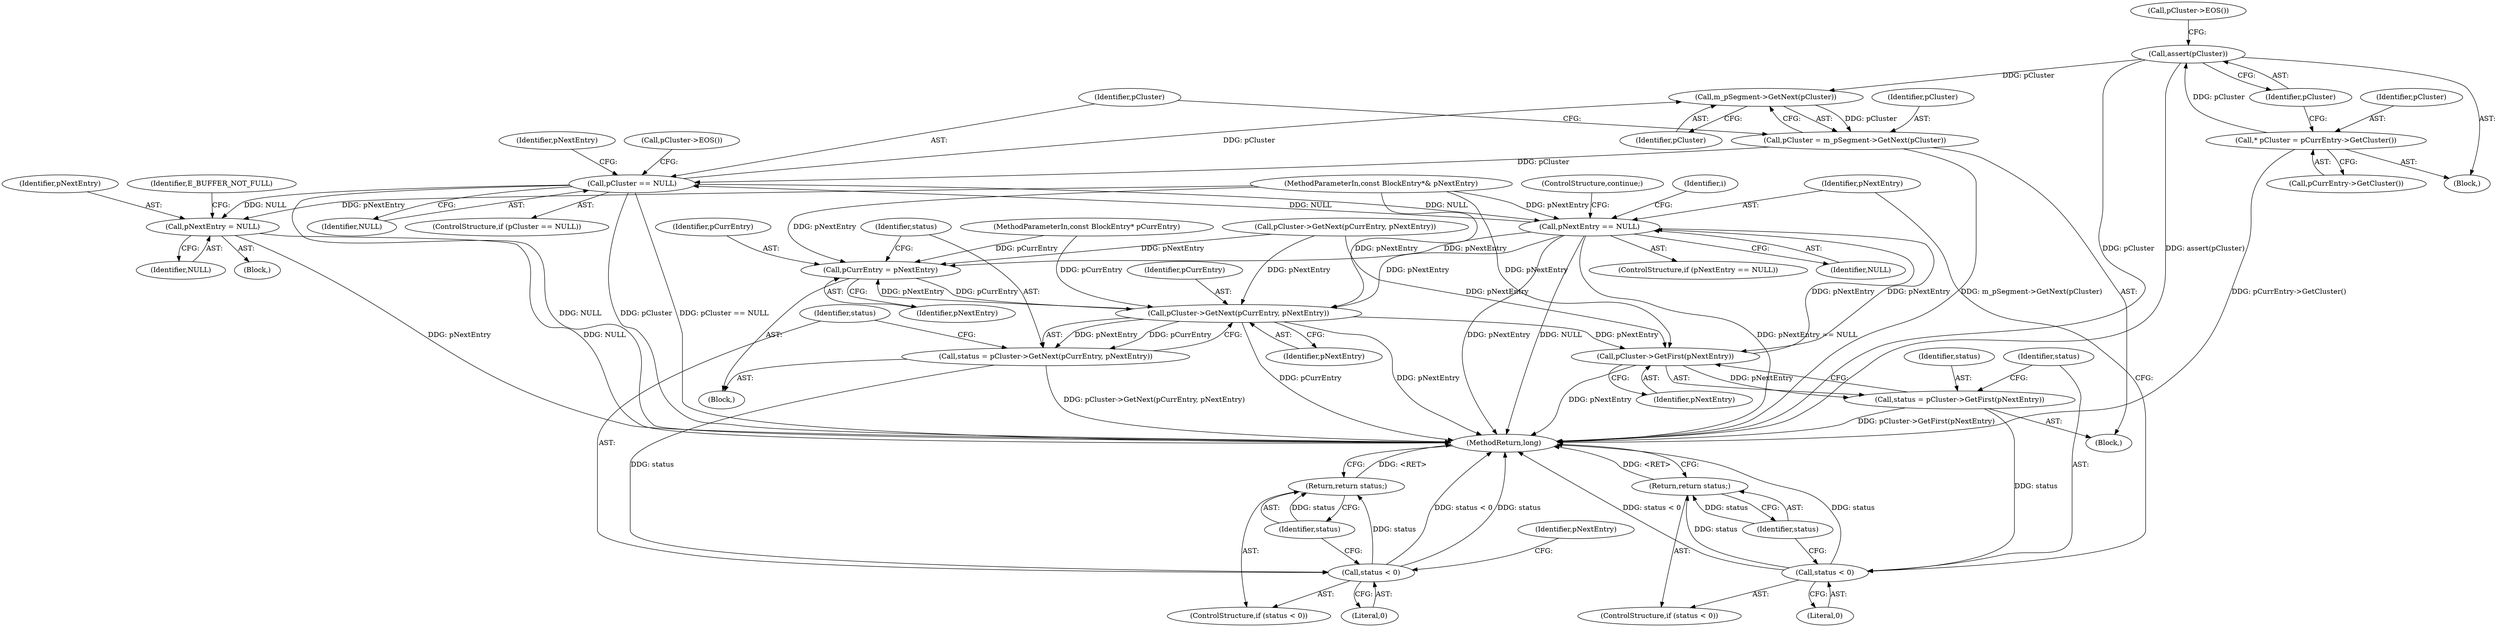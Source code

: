 digraph "1_Android_04839626ed859623901ebd3a5fd483982186b59d_106@API" {
"1000143" [label="(Call,assert(pCluster))"];
"1000140" [label="(Call,* pCluster = pCurrEntry->GetCluster())"];
"1000198" [label="(Call,m_pSegment->GetNext(pCluster))"];
"1000196" [label="(Call,pCluster = m_pSegment->GetNext(pCluster))"];
"1000201" [label="(Call,pCluster == NULL)"];
"1000223" [label="(Call,pNextEntry = NULL)"];
"1000239" [label="(Call,pNextEntry == NULL)"];
"1000182" [label="(Call,pCurrEntry = pNextEntry)"];
"1000187" [label="(Call,pCluster->GetNext(pCurrEntry, pNextEntry))"];
"1000185" [label="(Call,status = pCluster->GetNext(pCurrEntry, pNextEntry))"];
"1000191" [label="(Call,status < 0)"];
"1000194" [label="(Return,return status;)"];
"1000230" [label="(Call,pCluster->GetFirst(pNextEntry))"];
"1000228" [label="(Call,status = pCluster->GetFirst(pNextEntry))"];
"1000233" [label="(Call,status < 0)"];
"1000236" [label="(Return,return status;)"];
"1000223" [label="(Call,pNextEntry = NULL)"];
"1000212" [label="(Block,)"];
"1000230" [label="(Call,pCluster->GetFirst(pNextEntry))"];
"1000167" [label="(Identifier,pNextEntry)"];
"1000224" [label="(Identifier,pNextEntry)"];
"1000236" [label="(Return,return status;)"];
"1000229" [label="(Identifier,status)"];
"1000186" [label="(Identifier,status)"];
"1000108" [label="(MethodParameterIn,const BlockEntry* pCurrEntry)"];
"1000234" [label="(Identifier,status)"];
"1000196" [label="(Call,pCluster = m_pSegment->GetNext(pCluster))"];
"1000188" [label="(Identifier,pCurrEntry)"];
"1000183" [label="(Identifier,pCurrEntry)"];
"1000200" [label="(ControlStructure,if (pCluster == NULL))"];
"1000211" [label="(Call,pCluster->EOS())"];
"1000193" [label="(Literal,0)"];
"1000189" [label="(Identifier,pNextEntry)"];
"1000187" [label="(Call,pCluster->GetNext(pCurrEntry, pNextEntry))"];
"1000182" [label="(Call,pCurrEntry = pNextEntry)"];
"1000225" [label="(Identifier,NULL)"];
"1000185" [label="(Call,status = pCluster->GetNext(pCurrEntry, pNextEntry))"];
"1000168" [label="(Block,)"];
"1000228" [label="(Call,status = pCluster->GetFirst(pNextEntry))"];
"1000206" [label="(Identifier,pNextEntry)"];
"1000142" [label="(Call,pCurrEntry->GetCluster())"];
"1000191" [label="(Call,status < 0)"];
"1000233" [label="(Call,status < 0)"];
"1000110" [label="(Block,)"];
"1000202" [label="(Identifier,pCluster)"];
"1000203" [label="(Identifier,NULL)"];
"1000238" [label="(ControlStructure,if (pNextEntry == NULL))"];
"1000151" [label="(Call,pCluster->GetNext(pCurrEntry, pNextEntry))"];
"1000240" [label="(Identifier,pNextEntry)"];
"1000192" [label="(Identifier,status)"];
"1000235" [label="(Literal,0)"];
"1000144" [label="(Identifier,pCluster)"];
"1000199" [label="(Identifier,pCluster)"];
"1000242" [label="(ControlStructure,continue;)"];
"1000143" [label="(Call,assert(pCluster))"];
"1000244" [label="(Identifier,i)"];
"1000197" [label="(Identifier,pCluster)"];
"1000184" [label="(Identifier,pNextEntry)"];
"1000147" [label="(Call,pCluster->EOS())"];
"1000190" [label="(ControlStructure,if (status < 0))"];
"1000232" [label="(ControlStructure,if (status < 0))"];
"1000227" [label="(Identifier,E_BUFFER_NOT_FULL)"];
"1000241" [label="(Identifier,NULL)"];
"1000255" [label="(MethodReturn,long)"];
"1000195" [label="(Identifier,status)"];
"1000237" [label="(Identifier,status)"];
"1000198" [label="(Call,m_pSegment->GetNext(pCluster))"];
"1000109" [label="(MethodParameterIn,const BlockEntry*& pNextEntry)"];
"1000165" [label="(Block,)"];
"1000231" [label="(Identifier,pNextEntry)"];
"1000239" [label="(Call,pNextEntry == NULL)"];
"1000201" [label="(Call,pCluster == NULL)"];
"1000194" [label="(Return,return status;)"];
"1000141" [label="(Identifier,pCluster)"];
"1000140" [label="(Call,* pCluster = pCurrEntry->GetCluster())"];
"1000143" -> "1000110"  [label="AST: "];
"1000143" -> "1000144"  [label="CFG: "];
"1000144" -> "1000143"  [label="AST: "];
"1000147" -> "1000143"  [label="CFG: "];
"1000143" -> "1000255"  [label="DDG: pCluster"];
"1000143" -> "1000255"  [label="DDG: assert(pCluster)"];
"1000140" -> "1000143"  [label="DDG: pCluster"];
"1000143" -> "1000198"  [label="DDG: pCluster"];
"1000140" -> "1000110"  [label="AST: "];
"1000140" -> "1000142"  [label="CFG: "];
"1000141" -> "1000140"  [label="AST: "];
"1000142" -> "1000140"  [label="AST: "];
"1000144" -> "1000140"  [label="CFG: "];
"1000140" -> "1000255"  [label="DDG: pCurrEntry->GetCluster()"];
"1000198" -> "1000196"  [label="AST: "];
"1000198" -> "1000199"  [label="CFG: "];
"1000199" -> "1000198"  [label="AST: "];
"1000196" -> "1000198"  [label="CFG: "];
"1000198" -> "1000196"  [label="DDG: pCluster"];
"1000201" -> "1000198"  [label="DDG: pCluster"];
"1000196" -> "1000165"  [label="AST: "];
"1000197" -> "1000196"  [label="AST: "];
"1000202" -> "1000196"  [label="CFG: "];
"1000196" -> "1000255"  [label="DDG: m_pSegment->GetNext(pCluster)"];
"1000196" -> "1000201"  [label="DDG: pCluster"];
"1000201" -> "1000200"  [label="AST: "];
"1000201" -> "1000203"  [label="CFG: "];
"1000202" -> "1000201"  [label="AST: "];
"1000203" -> "1000201"  [label="AST: "];
"1000206" -> "1000201"  [label="CFG: "];
"1000211" -> "1000201"  [label="CFG: "];
"1000201" -> "1000255"  [label="DDG: pCluster == NULL"];
"1000201" -> "1000255"  [label="DDG: NULL"];
"1000201" -> "1000255"  [label="DDG: pCluster"];
"1000239" -> "1000201"  [label="DDG: NULL"];
"1000201" -> "1000223"  [label="DDG: NULL"];
"1000201" -> "1000239"  [label="DDG: NULL"];
"1000223" -> "1000212"  [label="AST: "];
"1000223" -> "1000225"  [label="CFG: "];
"1000224" -> "1000223"  [label="AST: "];
"1000225" -> "1000223"  [label="AST: "];
"1000227" -> "1000223"  [label="CFG: "];
"1000223" -> "1000255"  [label="DDG: NULL"];
"1000223" -> "1000255"  [label="DDG: pNextEntry"];
"1000109" -> "1000223"  [label="DDG: pNextEntry"];
"1000239" -> "1000238"  [label="AST: "];
"1000239" -> "1000241"  [label="CFG: "];
"1000240" -> "1000239"  [label="AST: "];
"1000241" -> "1000239"  [label="AST: "];
"1000242" -> "1000239"  [label="CFG: "];
"1000244" -> "1000239"  [label="CFG: "];
"1000239" -> "1000255"  [label="DDG: pNextEntry == NULL"];
"1000239" -> "1000255"  [label="DDG: pNextEntry"];
"1000239" -> "1000255"  [label="DDG: NULL"];
"1000239" -> "1000182"  [label="DDG: pNextEntry"];
"1000239" -> "1000187"  [label="DDG: pNextEntry"];
"1000239" -> "1000230"  [label="DDG: pNextEntry"];
"1000230" -> "1000239"  [label="DDG: pNextEntry"];
"1000109" -> "1000239"  [label="DDG: pNextEntry"];
"1000182" -> "1000168"  [label="AST: "];
"1000182" -> "1000184"  [label="CFG: "];
"1000183" -> "1000182"  [label="AST: "];
"1000184" -> "1000182"  [label="AST: "];
"1000186" -> "1000182"  [label="CFG: "];
"1000151" -> "1000182"  [label="DDG: pNextEntry"];
"1000187" -> "1000182"  [label="DDG: pNextEntry"];
"1000109" -> "1000182"  [label="DDG: pNextEntry"];
"1000108" -> "1000182"  [label="DDG: pCurrEntry"];
"1000182" -> "1000187"  [label="DDG: pCurrEntry"];
"1000187" -> "1000185"  [label="AST: "];
"1000187" -> "1000189"  [label="CFG: "];
"1000188" -> "1000187"  [label="AST: "];
"1000189" -> "1000187"  [label="AST: "];
"1000185" -> "1000187"  [label="CFG: "];
"1000187" -> "1000255"  [label="DDG: pCurrEntry"];
"1000187" -> "1000255"  [label="DDG: pNextEntry"];
"1000187" -> "1000185"  [label="DDG: pCurrEntry"];
"1000187" -> "1000185"  [label="DDG: pNextEntry"];
"1000108" -> "1000187"  [label="DDG: pCurrEntry"];
"1000109" -> "1000187"  [label="DDG: pNextEntry"];
"1000151" -> "1000187"  [label="DDG: pNextEntry"];
"1000187" -> "1000230"  [label="DDG: pNextEntry"];
"1000185" -> "1000168"  [label="AST: "];
"1000186" -> "1000185"  [label="AST: "];
"1000192" -> "1000185"  [label="CFG: "];
"1000185" -> "1000255"  [label="DDG: pCluster->GetNext(pCurrEntry, pNextEntry)"];
"1000185" -> "1000191"  [label="DDG: status"];
"1000191" -> "1000190"  [label="AST: "];
"1000191" -> "1000193"  [label="CFG: "];
"1000192" -> "1000191"  [label="AST: "];
"1000193" -> "1000191"  [label="AST: "];
"1000167" -> "1000191"  [label="CFG: "];
"1000195" -> "1000191"  [label="CFG: "];
"1000191" -> "1000255"  [label="DDG: status < 0"];
"1000191" -> "1000255"  [label="DDG: status"];
"1000191" -> "1000194"  [label="DDG: status"];
"1000194" -> "1000190"  [label="AST: "];
"1000194" -> "1000195"  [label="CFG: "];
"1000195" -> "1000194"  [label="AST: "];
"1000255" -> "1000194"  [label="CFG: "];
"1000194" -> "1000255"  [label="DDG: <RET>"];
"1000195" -> "1000194"  [label="DDG: status"];
"1000230" -> "1000228"  [label="AST: "];
"1000230" -> "1000231"  [label="CFG: "];
"1000231" -> "1000230"  [label="AST: "];
"1000228" -> "1000230"  [label="CFG: "];
"1000230" -> "1000255"  [label="DDG: pNextEntry"];
"1000230" -> "1000228"  [label="DDG: pNextEntry"];
"1000151" -> "1000230"  [label="DDG: pNextEntry"];
"1000109" -> "1000230"  [label="DDG: pNextEntry"];
"1000228" -> "1000165"  [label="AST: "];
"1000229" -> "1000228"  [label="AST: "];
"1000234" -> "1000228"  [label="CFG: "];
"1000228" -> "1000255"  [label="DDG: pCluster->GetFirst(pNextEntry)"];
"1000228" -> "1000233"  [label="DDG: status"];
"1000233" -> "1000232"  [label="AST: "];
"1000233" -> "1000235"  [label="CFG: "];
"1000234" -> "1000233"  [label="AST: "];
"1000235" -> "1000233"  [label="AST: "];
"1000237" -> "1000233"  [label="CFG: "];
"1000240" -> "1000233"  [label="CFG: "];
"1000233" -> "1000255"  [label="DDG: status < 0"];
"1000233" -> "1000255"  [label="DDG: status"];
"1000233" -> "1000236"  [label="DDG: status"];
"1000236" -> "1000232"  [label="AST: "];
"1000236" -> "1000237"  [label="CFG: "];
"1000237" -> "1000236"  [label="AST: "];
"1000255" -> "1000236"  [label="CFG: "];
"1000236" -> "1000255"  [label="DDG: <RET>"];
"1000237" -> "1000236"  [label="DDG: status"];
}
